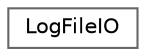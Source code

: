 digraph "クラス階層図"
{
 // LATEX_PDF_SIZE
  bgcolor="transparent";
  edge [fontname=Helvetica,fontsize=10,labelfontname=Helvetica,labelfontsize=10];
  node [fontname=Helvetica,fontsize=10,shape=box,height=0.2,width=0.4];
  rankdir="LR";
  Node0 [id="Node000000",label="LogFileIO",height=0.2,width=0.4,color="grey40", fillcolor="white", style="filled",URL="$class_log_file_i_o.html",tooltip=" "];
}
